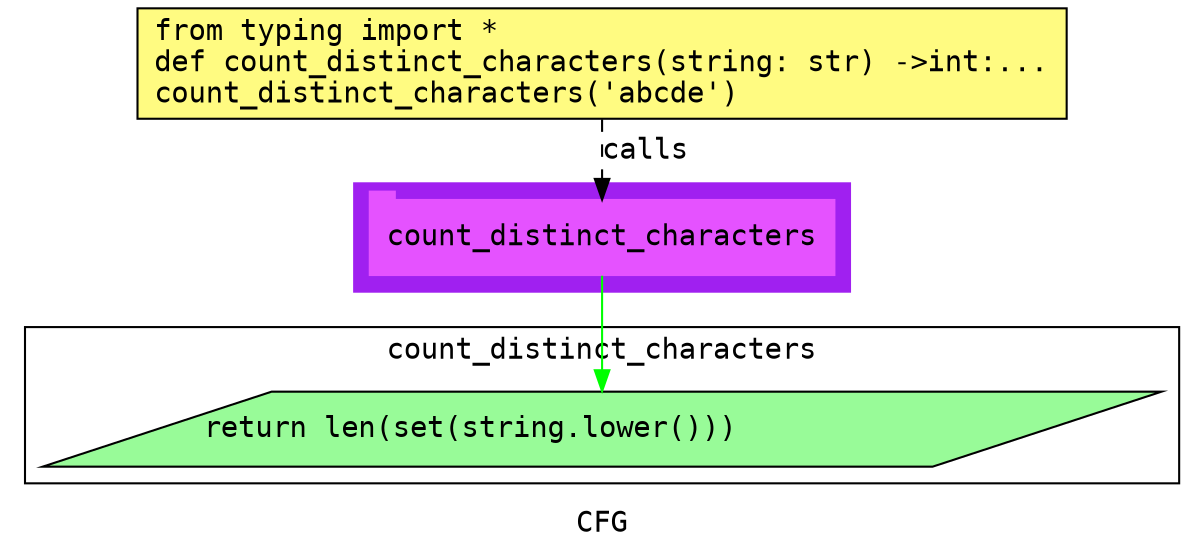digraph cluster496CFG {
	graph [bb="0,0,550,259",
		compound=True,
		fontname="DejaVu Sans Mono",
		label=CFG,
		lheight=0.21,
		lp="275,11.5",
		lwidth=0.35,
		pack=False,
		rankdir=TB,
		ranksep=0.02
	];
	node [fontname="DejaVu Sans Mono",
		label="\N"
	];
	edge [fontname="DejaVu Sans Mono"];
	subgraph cluster_1 {
		graph [bb="156,123,394,175",
			color=purple,
			compound=true,
			fontname="DejaVu Sans Mono",
			label="",
			rankdir=TB,
			ranksep=0.02,
			shape=tab,
			style=filled
		];
		node [fontname="DejaVu Sans Mono"];
		edge [fontname="DejaVu Sans Mono"];
		6	[color="#E552FF",
			height=0.5,
			label=count_distinct_characters,
			linenum="[7]",
			pos="275,149",
			shape=tab,
			style=filled,
			width=3.0972];
	}
	subgraph cluster2count_distinct_characters {
		graph [bb="8,31,542,106",
			compound=True,
			fontname="DejaVu Sans Mono",
			label=count_distinct_characters,
			lheight=0.21,
			lp="275,94.5",
			lwidth=2.88,
			pack=False,
			rankdir=TB,
			ranksep=0.02
		];
		node [fontname="DejaVu Sans Mono"];
		edge [fontname="DejaVu Sans Mono"];
		3	[fillcolor="#98fb98",
			height=0.5,
			label="return len(set(string.lower()))\l",
			linenum="[5]",
			pos="275,57",
			shape=parallelogram,
			style="filled,solid",
			width=7.2];
	}
	1	[fillcolor="#FFFB81",
		height=0.73611,
		label="from typing import *\ldef count_distinct_characters(string: str) ->int:...\lcount_distinct_characters('abcde')\l",
		linenum="[1]",
		pos="275,232.5",
		shape=rectangle,
		style="filled,solid",
		width=6.1944];
	1 -> 6	[label=calls,
		lp="296,190.5",
		pos="e,275,167.13 275,205.71 275,196.66 275,186.47 275,177.3",
		style=dashed];
	6 -> 3	[color=green,
		pos="e,275,75.3 275,130.65 275,117.82 275,100.11 275,85.381"];
}
